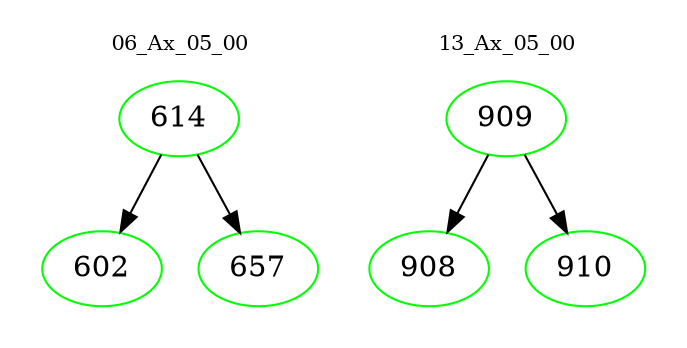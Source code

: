 digraph{
subgraph cluster_0 {
color = white
label = "06_Ax_05_00";
fontsize=10;
T0_614 [label="614", color="green"]
T0_614 -> T0_602 [color="black"]
T0_602 [label="602", color="green"]
T0_614 -> T0_657 [color="black"]
T0_657 [label="657", color="green"]
}
subgraph cluster_1 {
color = white
label = "13_Ax_05_00";
fontsize=10;
T1_909 [label="909", color="green"]
T1_909 -> T1_908 [color="black"]
T1_908 [label="908", color="green"]
T1_909 -> T1_910 [color="black"]
T1_910 [label="910", color="green"]
}
}
